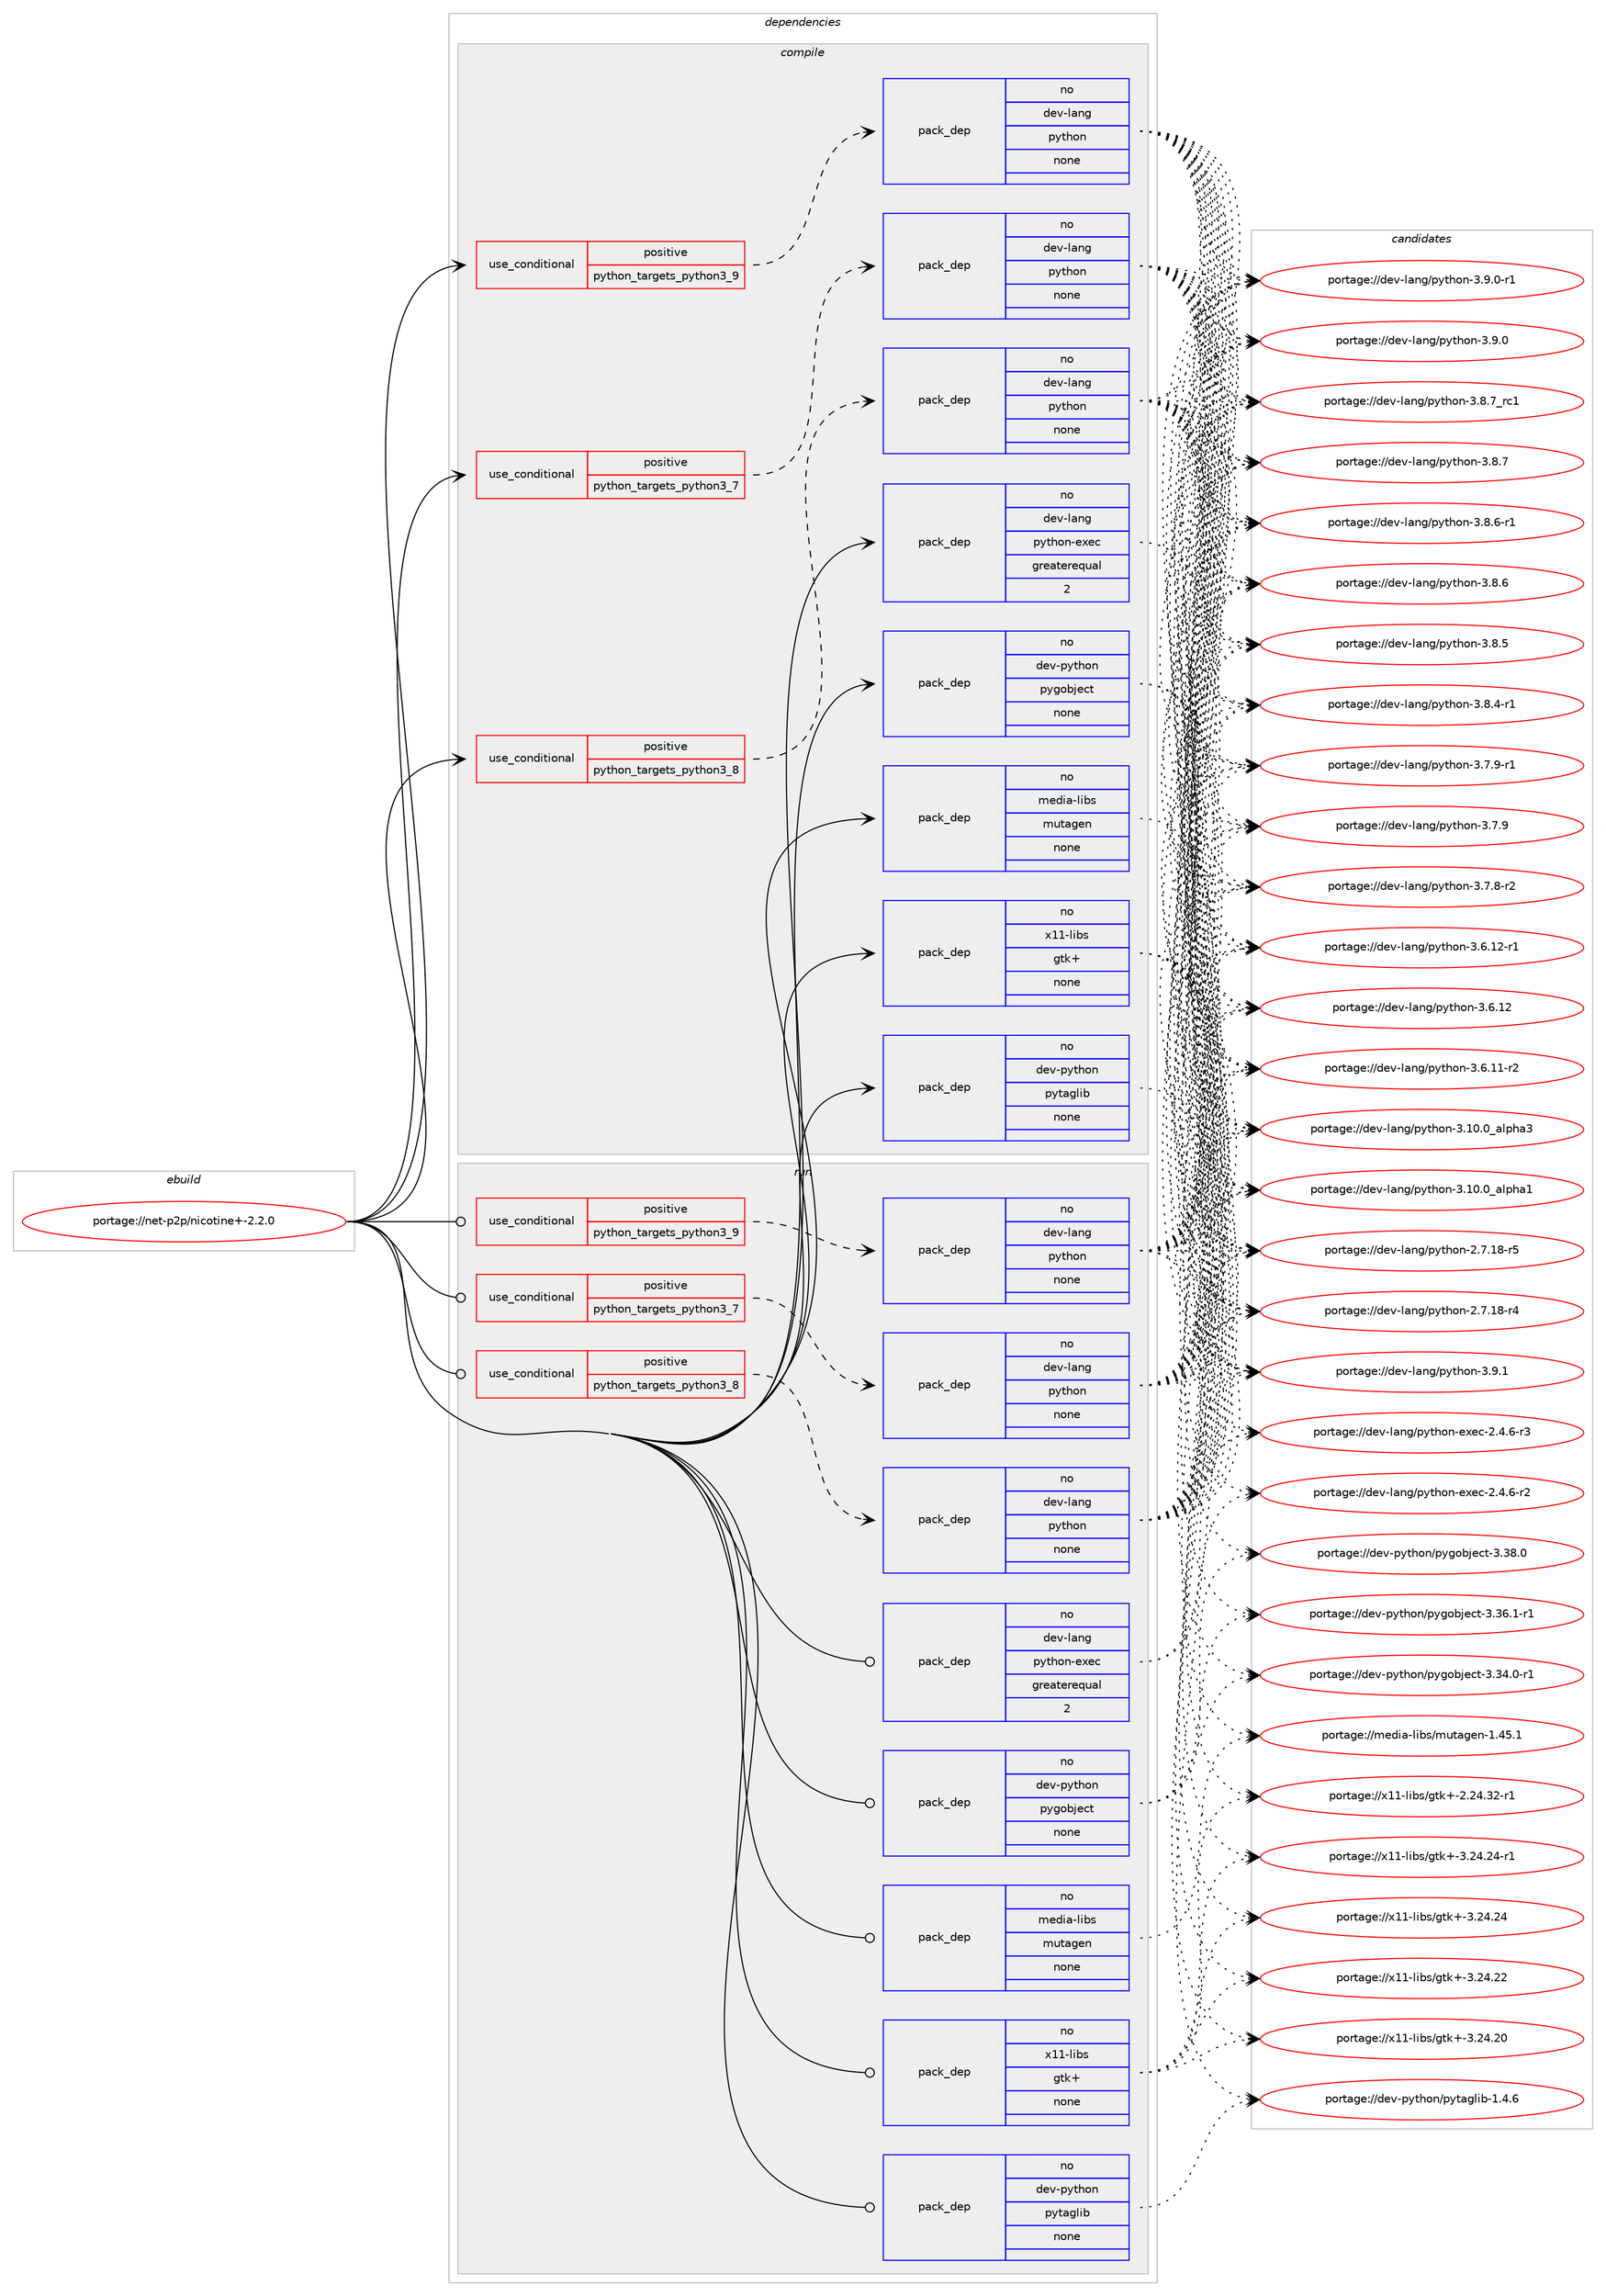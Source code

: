 digraph prolog {

# *************
# Graph options
# *************

newrank=true;
concentrate=true;
compound=true;
graph [rankdir=LR,fontname=Helvetica,fontsize=10,ranksep=1.5];#, ranksep=2.5, nodesep=0.2];
edge  [arrowhead=vee];
node  [fontname=Helvetica,fontsize=10];

# **********
# The ebuild
# **********

subgraph cluster_leftcol {
color=gray;
rank=same;
label=<<i>ebuild</i>>;
id [label="portage://net-p2p/nicotine+-2.2.0", color=red, width=4, href="../net-p2p/nicotine+-2.2.0.svg"];
}

# ****************
# The dependencies
# ****************

subgraph cluster_midcol {
color=gray;
label=<<i>dependencies</i>>;
subgraph cluster_compile {
fillcolor="#eeeeee";
style=filled;
label=<<i>compile</i>>;
subgraph cond1839 {
dependency7170 [label=<<TABLE BORDER="0" CELLBORDER="1" CELLSPACING="0" CELLPADDING="4"><TR><TD ROWSPAN="3" CELLPADDING="10">use_conditional</TD></TR><TR><TD>positive</TD></TR><TR><TD>python_targets_python3_7</TD></TR></TABLE>>, shape=none, color=red];
subgraph pack5244 {
dependency7171 [label=<<TABLE BORDER="0" CELLBORDER="1" CELLSPACING="0" CELLPADDING="4" WIDTH="220"><TR><TD ROWSPAN="6" CELLPADDING="30">pack_dep</TD></TR><TR><TD WIDTH="110">no</TD></TR><TR><TD>dev-lang</TD></TR><TR><TD>python</TD></TR><TR><TD>none</TD></TR><TR><TD></TD></TR></TABLE>>, shape=none, color=blue];
}
dependency7170:e -> dependency7171:w [weight=20,style="dashed",arrowhead="vee"];
}
id:e -> dependency7170:w [weight=20,style="solid",arrowhead="vee"];
subgraph cond1840 {
dependency7172 [label=<<TABLE BORDER="0" CELLBORDER="1" CELLSPACING="0" CELLPADDING="4"><TR><TD ROWSPAN="3" CELLPADDING="10">use_conditional</TD></TR><TR><TD>positive</TD></TR><TR><TD>python_targets_python3_8</TD></TR></TABLE>>, shape=none, color=red];
subgraph pack5245 {
dependency7173 [label=<<TABLE BORDER="0" CELLBORDER="1" CELLSPACING="0" CELLPADDING="4" WIDTH="220"><TR><TD ROWSPAN="6" CELLPADDING="30">pack_dep</TD></TR><TR><TD WIDTH="110">no</TD></TR><TR><TD>dev-lang</TD></TR><TR><TD>python</TD></TR><TR><TD>none</TD></TR><TR><TD></TD></TR></TABLE>>, shape=none, color=blue];
}
dependency7172:e -> dependency7173:w [weight=20,style="dashed",arrowhead="vee"];
}
id:e -> dependency7172:w [weight=20,style="solid",arrowhead="vee"];
subgraph cond1841 {
dependency7174 [label=<<TABLE BORDER="0" CELLBORDER="1" CELLSPACING="0" CELLPADDING="4"><TR><TD ROWSPAN="3" CELLPADDING="10">use_conditional</TD></TR><TR><TD>positive</TD></TR><TR><TD>python_targets_python3_9</TD></TR></TABLE>>, shape=none, color=red];
subgraph pack5246 {
dependency7175 [label=<<TABLE BORDER="0" CELLBORDER="1" CELLSPACING="0" CELLPADDING="4" WIDTH="220"><TR><TD ROWSPAN="6" CELLPADDING="30">pack_dep</TD></TR><TR><TD WIDTH="110">no</TD></TR><TR><TD>dev-lang</TD></TR><TR><TD>python</TD></TR><TR><TD>none</TD></TR><TR><TD></TD></TR></TABLE>>, shape=none, color=blue];
}
dependency7174:e -> dependency7175:w [weight=20,style="dashed",arrowhead="vee"];
}
id:e -> dependency7174:w [weight=20,style="solid",arrowhead="vee"];
subgraph pack5247 {
dependency7176 [label=<<TABLE BORDER="0" CELLBORDER="1" CELLSPACING="0" CELLPADDING="4" WIDTH="220"><TR><TD ROWSPAN="6" CELLPADDING="30">pack_dep</TD></TR><TR><TD WIDTH="110">no</TD></TR><TR><TD>dev-lang</TD></TR><TR><TD>python-exec</TD></TR><TR><TD>greaterequal</TD></TR><TR><TD>2</TD></TR></TABLE>>, shape=none, color=blue];
}
id:e -> dependency7176:w [weight=20,style="solid",arrowhead="vee"];
subgraph pack5248 {
dependency7177 [label=<<TABLE BORDER="0" CELLBORDER="1" CELLSPACING="0" CELLPADDING="4" WIDTH="220"><TR><TD ROWSPAN="6" CELLPADDING="30">pack_dep</TD></TR><TR><TD WIDTH="110">no</TD></TR><TR><TD>dev-python</TD></TR><TR><TD>pygobject</TD></TR><TR><TD>none</TD></TR><TR><TD></TD></TR></TABLE>>, shape=none, color=blue];
}
id:e -> dependency7177:w [weight=20,style="solid",arrowhead="vee"];
subgraph pack5249 {
dependency7178 [label=<<TABLE BORDER="0" CELLBORDER="1" CELLSPACING="0" CELLPADDING="4" WIDTH="220"><TR><TD ROWSPAN="6" CELLPADDING="30">pack_dep</TD></TR><TR><TD WIDTH="110">no</TD></TR><TR><TD>dev-python</TD></TR><TR><TD>pytaglib</TD></TR><TR><TD>none</TD></TR><TR><TD></TD></TR></TABLE>>, shape=none, color=blue];
}
id:e -> dependency7178:w [weight=20,style="solid",arrowhead="vee"];
subgraph pack5250 {
dependency7179 [label=<<TABLE BORDER="0" CELLBORDER="1" CELLSPACING="0" CELLPADDING="4" WIDTH="220"><TR><TD ROWSPAN="6" CELLPADDING="30">pack_dep</TD></TR><TR><TD WIDTH="110">no</TD></TR><TR><TD>media-libs</TD></TR><TR><TD>mutagen</TD></TR><TR><TD>none</TD></TR><TR><TD></TD></TR></TABLE>>, shape=none, color=blue];
}
id:e -> dependency7179:w [weight=20,style="solid",arrowhead="vee"];
subgraph pack5251 {
dependency7180 [label=<<TABLE BORDER="0" CELLBORDER="1" CELLSPACING="0" CELLPADDING="4" WIDTH="220"><TR><TD ROWSPAN="6" CELLPADDING="30">pack_dep</TD></TR><TR><TD WIDTH="110">no</TD></TR><TR><TD>x11-libs</TD></TR><TR><TD>gtk+</TD></TR><TR><TD>none</TD></TR><TR><TD></TD></TR></TABLE>>, shape=none, color=blue];
}
id:e -> dependency7180:w [weight=20,style="solid",arrowhead="vee"];
}
subgraph cluster_compileandrun {
fillcolor="#eeeeee";
style=filled;
label=<<i>compile and run</i>>;
}
subgraph cluster_run {
fillcolor="#eeeeee";
style=filled;
label=<<i>run</i>>;
subgraph cond1842 {
dependency7181 [label=<<TABLE BORDER="0" CELLBORDER="1" CELLSPACING="0" CELLPADDING="4"><TR><TD ROWSPAN="3" CELLPADDING="10">use_conditional</TD></TR><TR><TD>positive</TD></TR><TR><TD>python_targets_python3_7</TD></TR></TABLE>>, shape=none, color=red];
subgraph pack5252 {
dependency7182 [label=<<TABLE BORDER="0" CELLBORDER="1" CELLSPACING="0" CELLPADDING="4" WIDTH="220"><TR><TD ROWSPAN="6" CELLPADDING="30">pack_dep</TD></TR><TR><TD WIDTH="110">no</TD></TR><TR><TD>dev-lang</TD></TR><TR><TD>python</TD></TR><TR><TD>none</TD></TR><TR><TD></TD></TR></TABLE>>, shape=none, color=blue];
}
dependency7181:e -> dependency7182:w [weight=20,style="dashed",arrowhead="vee"];
}
id:e -> dependency7181:w [weight=20,style="solid",arrowhead="odot"];
subgraph cond1843 {
dependency7183 [label=<<TABLE BORDER="0" CELLBORDER="1" CELLSPACING="0" CELLPADDING="4"><TR><TD ROWSPAN="3" CELLPADDING="10">use_conditional</TD></TR><TR><TD>positive</TD></TR><TR><TD>python_targets_python3_8</TD></TR></TABLE>>, shape=none, color=red];
subgraph pack5253 {
dependency7184 [label=<<TABLE BORDER="0" CELLBORDER="1" CELLSPACING="0" CELLPADDING="4" WIDTH="220"><TR><TD ROWSPAN="6" CELLPADDING="30">pack_dep</TD></TR><TR><TD WIDTH="110">no</TD></TR><TR><TD>dev-lang</TD></TR><TR><TD>python</TD></TR><TR><TD>none</TD></TR><TR><TD></TD></TR></TABLE>>, shape=none, color=blue];
}
dependency7183:e -> dependency7184:w [weight=20,style="dashed",arrowhead="vee"];
}
id:e -> dependency7183:w [weight=20,style="solid",arrowhead="odot"];
subgraph cond1844 {
dependency7185 [label=<<TABLE BORDER="0" CELLBORDER="1" CELLSPACING="0" CELLPADDING="4"><TR><TD ROWSPAN="3" CELLPADDING="10">use_conditional</TD></TR><TR><TD>positive</TD></TR><TR><TD>python_targets_python3_9</TD></TR></TABLE>>, shape=none, color=red];
subgraph pack5254 {
dependency7186 [label=<<TABLE BORDER="0" CELLBORDER="1" CELLSPACING="0" CELLPADDING="4" WIDTH="220"><TR><TD ROWSPAN="6" CELLPADDING="30">pack_dep</TD></TR><TR><TD WIDTH="110">no</TD></TR><TR><TD>dev-lang</TD></TR><TR><TD>python</TD></TR><TR><TD>none</TD></TR><TR><TD></TD></TR></TABLE>>, shape=none, color=blue];
}
dependency7185:e -> dependency7186:w [weight=20,style="dashed",arrowhead="vee"];
}
id:e -> dependency7185:w [weight=20,style="solid",arrowhead="odot"];
subgraph pack5255 {
dependency7187 [label=<<TABLE BORDER="0" CELLBORDER="1" CELLSPACING="0" CELLPADDING="4" WIDTH="220"><TR><TD ROWSPAN="6" CELLPADDING="30">pack_dep</TD></TR><TR><TD WIDTH="110">no</TD></TR><TR><TD>dev-lang</TD></TR><TR><TD>python-exec</TD></TR><TR><TD>greaterequal</TD></TR><TR><TD>2</TD></TR></TABLE>>, shape=none, color=blue];
}
id:e -> dependency7187:w [weight=20,style="solid",arrowhead="odot"];
subgraph pack5256 {
dependency7188 [label=<<TABLE BORDER="0" CELLBORDER="1" CELLSPACING="0" CELLPADDING="4" WIDTH="220"><TR><TD ROWSPAN="6" CELLPADDING="30">pack_dep</TD></TR><TR><TD WIDTH="110">no</TD></TR><TR><TD>dev-python</TD></TR><TR><TD>pygobject</TD></TR><TR><TD>none</TD></TR><TR><TD></TD></TR></TABLE>>, shape=none, color=blue];
}
id:e -> dependency7188:w [weight=20,style="solid",arrowhead="odot"];
subgraph pack5257 {
dependency7189 [label=<<TABLE BORDER="0" CELLBORDER="1" CELLSPACING="0" CELLPADDING="4" WIDTH="220"><TR><TD ROWSPAN="6" CELLPADDING="30">pack_dep</TD></TR><TR><TD WIDTH="110">no</TD></TR><TR><TD>dev-python</TD></TR><TR><TD>pytaglib</TD></TR><TR><TD>none</TD></TR><TR><TD></TD></TR></TABLE>>, shape=none, color=blue];
}
id:e -> dependency7189:w [weight=20,style="solid",arrowhead="odot"];
subgraph pack5258 {
dependency7190 [label=<<TABLE BORDER="0" CELLBORDER="1" CELLSPACING="0" CELLPADDING="4" WIDTH="220"><TR><TD ROWSPAN="6" CELLPADDING="30">pack_dep</TD></TR><TR><TD WIDTH="110">no</TD></TR><TR><TD>media-libs</TD></TR><TR><TD>mutagen</TD></TR><TR><TD>none</TD></TR><TR><TD></TD></TR></TABLE>>, shape=none, color=blue];
}
id:e -> dependency7190:w [weight=20,style="solid",arrowhead="odot"];
subgraph pack5259 {
dependency7191 [label=<<TABLE BORDER="0" CELLBORDER="1" CELLSPACING="0" CELLPADDING="4" WIDTH="220"><TR><TD ROWSPAN="6" CELLPADDING="30">pack_dep</TD></TR><TR><TD WIDTH="110">no</TD></TR><TR><TD>x11-libs</TD></TR><TR><TD>gtk+</TD></TR><TR><TD>none</TD></TR><TR><TD></TD></TR></TABLE>>, shape=none, color=blue];
}
id:e -> dependency7191:w [weight=20,style="solid",arrowhead="odot"];
}
}

# **************
# The candidates
# **************

subgraph cluster_choices {
rank=same;
color=gray;
label=<<i>candidates</i>>;

subgraph choice5244 {
color=black;
nodesep=1;
choice100101118451089711010347112121116104111110455146574649 [label="portage://dev-lang/python-3.9.1", color=red, width=4,href="../dev-lang/python-3.9.1.svg"];
choice1001011184510897110103471121211161041111104551465746484511449 [label="portage://dev-lang/python-3.9.0-r1", color=red, width=4,href="../dev-lang/python-3.9.0-r1.svg"];
choice100101118451089711010347112121116104111110455146574648 [label="portage://dev-lang/python-3.9.0", color=red, width=4,href="../dev-lang/python-3.9.0.svg"];
choice100101118451089711010347112121116104111110455146564655951149949 [label="portage://dev-lang/python-3.8.7_rc1", color=red, width=4,href="../dev-lang/python-3.8.7_rc1.svg"];
choice100101118451089711010347112121116104111110455146564655 [label="portage://dev-lang/python-3.8.7", color=red, width=4,href="../dev-lang/python-3.8.7.svg"];
choice1001011184510897110103471121211161041111104551465646544511449 [label="portage://dev-lang/python-3.8.6-r1", color=red, width=4,href="../dev-lang/python-3.8.6-r1.svg"];
choice100101118451089711010347112121116104111110455146564654 [label="portage://dev-lang/python-3.8.6", color=red, width=4,href="../dev-lang/python-3.8.6.svg"];
choice100101118451089711010347112121116104111110455146564653 [label="portage://dev-lang/python-3.8.5", color=red, width=4,href="../dev-lang/python-3.8.5.svg"];
choice1001011184510897110103471121211161041111104551465646524511449 [label="portage://dev-lang/python-3.8.4-r1", color=red, width=4,href="../dev-lang/python-3.8.4-r1.svg"];
choice1001011184510897110103471121211161041111104551465546574511449 [label="portage://dev-lang/python-3.7.9-r1", color=red, width=4,href="../dev-lang/python-3.7.9-r1.svg"];
choice100101118451089711010347112121116104111110455146554657 [label="portage://dev-lang/python-3.7.9", color=red, width=4,href="../dev-lang/python-3.7.9.svg"];
choice1001011184510897110103471121211161041111104551465546564511450 [label="portage://dev-lang/python-3.7.8-r2", color=red, width=4,href="../dev-lang/python-3.7.8-r2.svg"];
choice100101118451089711010347112121116104111110455146544649504511449 [label="portage://dev-lang/python-3.6.12-r1", color=red, width=4,href="../dev-lang/python-3.6.12-r1.svg"];
choice10010111845108971101034711212111610411111045514654464950 [label="portage://dev-lang/python-3.6.12", color=red, width=4,href="../dev-lang/python-3.6.12.svg"];
choice100101118451089711010347112121116104111110455146544649494511450 [label="portage://dev-lang/python-3.6.11-r2", color=red, width=4,href="../dev-lang/python-3.6.11-r2.svg"];
choice1001011184510897110103471121211161041111104551464948464895971081121049751 [label="portage://dev-lang/python-3.10.0_alpha3", color=red, width=4,href="../dev-lang/python-3.10.0_alpha3.svg"];
choice1001011184510897110103471121211161041111104551464948464895971081121049749 [label="portage://dev-lang/python-3.10.0_alpha1", color=red, width=4,href="../dev-lang/python-3.10.0_alpha1.svg"];
choice100101118451089711010347112121116104111110455046554649564511453 [label="portage://dev-lang/python-2.7.18-r5", color=red, width=4,href="../dev-lang/python-2.7.18-r5.svg"];
choice100101118451089711010347112121116104111110455046554649564511452 [label="portage://dev-lang/python-2.7.18-r4", color=red, width=4,href="../dev-lang/python-2.7.18-r4.svg"];
dependency7171:e -> choice100101118451089711010347112121116104111110455146574649:w [style=dotted,weight="100"];
dependency7171:e -> choice1001011184510897110103471121211161041111104551465746484511449:w [style=dotted,weight="100"];
dependency7171:e -> choice100101118451089711010347112121116104111110455146574648:w [style=dotted,weight="100"];
dependency7171:e -> choice100101118451089711010347112121116104111110455146564655951149949:w [style=dotted,weight="100"];
dependency7171:e -> choice100101118451089711010347112121116104111110455146564655:w [style=dotted,weight="100"];
dependency7171:e -> choice1001011184510897110103471121211161041111104551465646544511449:w [style=dotted,weight="100"];
dependency7171:e -> choice100101118451089711010347112121116104111110455146564654:w [style=dotted,weight="100"];
dependency7171:e -> choice100101118451089711010347112121116104111110455146564653:w [style=dotted,weight="100"];
dependency7171:e -> choice1001011184510897110103471121211161041111104551465646524511449:w [style=dotted,weight="100"];
dependency7171:e -> choice1001011184510897110103471121211161041111104551465546574511449:w [style=dotted,weight="100"];
dependency7171:e -> choice100101118451089711010347112121116104111110455146554657:w [style=dotted,weight="100"];
dependency7171:e -> choice1001011184510897110103471121211161041111104551465546564511450:w [style=dotted,weight="100"];
dependency7171:e -> choice100101118451089711010347112121116104111110455146544649504511449:w [style=dotted,weight="100"];
dependency7171:e -> choice10010111845108971101034711212111610411111045514654464950:w [style=dotted,weight="100"];
dependency7171:e -> choice100101118451089711010347112121116104111110455146544649494511450:w [style=dotted,weight="100"];
dependency7171:e -> choice1001011184510897110103471121211161041111104551464948464895971081121049751:w [style=dotted,weight="100"];
dependency7171:e -> choice1001011184510897110103471121211161041111104551464948464895971081121049749:w [style=dotted,weight="100"];
dependency7171:e -> choice100101118451089711010347112121116104111110455046554649564511453:w [style=dotted,weight="100"];
dependency7171:e -> choice100101118451089711010347112121116104111110455046554649564511452:w [style=dotted,weight="100"];
}
subgraph choice5245 {
color=black;
nodesep=1;
choice100101118451089711010347112121116104111110455146574649 [label="portage://dev-lang/python-3.9.1", color=red, width=4,href="../dev-lang/python-3.9.1.svg"];
choice1001011184510897110103471121211161041111104551465746484511449 [label="portage://dev-lang/python-3.9.0-r1", color=red, width=4,href="../dev-lang/python-3.9.0-r1.svg"];
choice100101118451089711010347112121116104111110455146574648 [label="portage://dev-lang/python-3.9.0", color=red, width=4,href="../dev-lang/python-3.9.0.svg"];
choice100101118451089711010347112121116104111110455146564655951149949 [label="portage://dev-lang/python-3.8.7_rc1", color=red, width=4,href="../dev-lang/python-3.8.7_rc1.svg"];
choice100101118451089711010347112121116104111110455146564655 [label="portage://dev-lang/python-3.8.7", color=red, width=4,href="../dev-lang/python-3.8.7.svg"];
choice1001011184510897110103471121211161041111104551465646544511449 [label="portage://dev-lang/python-3.8.6-r1", color=red, width=4,href="../dev-lang/python-3.8.6-r1.svg"];
choice100101118451089711010347112121116104111110455146564654 [label="portage://dev-lang/python-3.8.6", color=red, width=4,href="../dev-lang/python-3.8.6.svg"];
choice100101118451089711010347112121116104111110455146564653 [label="portage://dev-lang/python-3.8.5", color=red, width=4,href="../dev-lang/python-3.8.5.svg"];
choice1001011184510897110103471121211161041111104551465646524511449 [label="portage://dev-lang/python-3.8.4-r1", color=red, width=4,href="../dev-lang/python-3.8.4-r1.svg"];
choice1001011184510897110103471121211161041111104551465546574511449 [label="portage://dev-lang/python-3.7.9-r1", color=red, width=4,href="../dev-lang/python-3.7.9-r1.svg"];
choice100101118451089711010347112121116104111110455146554657 [label="portage://dev-lang/python-3.7.9", color=red, width=4,href="../dev-lang/python-3.7.9.svg"];
choice1001011184510897110103471121211161041111104551465546564511450 [label="portage://dev-lang/python-3.7.8-r2", color=red, width=4,href="../dev-lang/python-3.7.8-r2.svg"];
choice100101118451089711010347112121116104111110455146544649504511449 [label="portage://dev-lang/python-3.6.12-r1", color=red, width=4,href="../dev-lang/python-3.6.12-r1.svg"];
choice10010111845108971101034711212111610411111045514654464950 [label="portage://dev-lang/python-3.6.12", color=red, width=4,href="../dev-lang/python-3.6.12.svg"];
choice100101118451089711010347112121116104111110455146544649494511450 [label="portage://dev-lang/python-3.6.11-r2", color=red, width=4,href="../dev-lang/python-3.6.11-r2.svg"];
choice1001011184510897110103471121211161041111104551464948464895971081121049751 [label="portage://dev-lang/python-3.10.0_alpha3", color=red, width=4,href="../dev-lang/python-3.10.0_alpha3.svg"];
choice1001011184510897110103471121211161041111104551464948464895971081121049749 [label="portage://dev-lang/python-3.10.0_alpha1", color=red, width=4,href="../dev-lang/python-3.10.0_alpha1.svg"];
choice100101118451089711010347112121116104111110455046554649564511453 [label="portage://dev-lang/python-2.7.18-r5", color=red, width=4,href="../dev-lang/python-2.7.18-r5.svg"];
choice100101118451089711010347112121116104111110455046554649564511452 [label="portage://dev-lang/python-2.7.18-r4", color=red, width=4,href="../dev-lang/python-2.7.18-r4.svg"];
dependency7173:e -> choice100101118451089711010347112121116104111110455146574649:w [style=dotted,weight="100"];
dependency7173:e -> choice1001011184510897110103471121211161041111104551465746484511449:w [style=dotted,weight="100"];
dependency7173:e -> choice100101118451089711010347112121116104111110455146574648:w [style=dotted,weight="100"];
dependency7173:e -> choice100101118451089711010347112121116104111110455146564655951149949:w [style=dotted,weight="100"];
dependency7173:e -> choice100101118451089711010347112121116104111110455146564655:w [style=dotted,weight="100"];
dependency7173:e -> choice1001011184510897110103471121211161041111104551465646544511449:w [style=dotted,weight="100"];
dependency7173:e -> choice100101118451089711010347112121116104111110455146564654:w [style=dotted,weight="100"];
dependency7173:e -> choice100101118451089711010347112121116104111110455146564653:w [style=dotted,weight="100"];
dependency7173:e -> choice1001011184510897110103471121211161041111104551465646524511449:w [style=dotted,weight="100"];
dependency7173:e -> choice1001011184510897110103471121211161041111104551465546574511449:w [style=dotted,weight="100"];
dependency7173:e -> choice100101118451089711010347112121116104111110455146554657:w [style=dotted,weight="100"];
dependency7173:e -> choice1001011184510897110103471121211161041111104551465546564511450:w [style=dotted,weight="100"];
dependency7173:e -> choice100101118451089711010347112121116104111110455146544649504511449:w [style=dotted,weight="100"];
dependency7173:e -> choice10010111845108971101034711212111610411111045514654464950:w [style=dotted,weight="100"];
dependency7173:e -> choice100101118451089711010347112121116104111110455146544649494511450:w [style=dotted,weight="100"];
dependency7173:e -> choice1001011184510897110103471121211161041111104551464948464895971081121049751:w [style=dotted,weight="100"];
dependency7173:e -> choice1001011184510897110103471121211161041111104551464948464895971081121049749:w [style=dotted,weight="100"];
dependency7173:e -> choice100101118451089711010347112121116104111110455046554649564511453:w [style=dotted,weight="100"];
dependency7173:e -> choice100101118451089711010347112121116104111110455046554649564511452:w [style=dotted,weight="100"];
}
subgraph choice5246 {
color=black;
nodesep=1;
choice100101118451089711010347112121116104111110455146574649 [label="portage://dev-lang/python-3.9.1", color=red, width=4,href="../dev-lang/python-3.9.1.svg"];
choice1001011184510897110103471121211161041111104551465746484511449 [label="portage://dev-lang/python-3.9.0-r1", color=red, width=4,href="../dev-lang/python-3.9.0-r1.svg"];
choice100101118451089711010347112121116104111110455146574648 [label="portage://dev-lang/python-3.9.0", color=red, width=4,href="../dev-lang/python-3.9.0.svg"];
choice100101118451089711010347112121116104111110455146564655951149949 [label="portage://dev-lang/python-3.8.7_rc1", color=red, width=4,href="../dev-lang/python-3.8.7_rc1.svg"];
choice100101118451089711010347112121116104111110455146564655 [label="portage://dev-lang/python-3.8.7", color=red, width=4,href="../dev-lang/python-3.8.7.svg"];
choice1001011184510897110103471121211161041111104551465646544511449 [label="portage://dev-lang/python-3.8.6-r1", color=red, width=4,href="../dev-lang/python-3.8.6-r1.svg"];
choice100101118451089711010347112121116104111110455146564654 [label="portage://dev-lang/python-3.8.6", color=red, width=4,href="../dev-lang/python-3.8.6.svg"];
choice100101118451089711010347112121116104111110455146564653 [label="portage://dev-lang/python-3.8.5", color=red, width=4,href="../dev-lang/python-3.8.5.svg"];
choice1001011184510897110103471121211161041111104551465646524511449 [label="portage://dev-lang/python-3.8.4-r1", color=red, width=4,href="../dev-lang/python-3.8.4-r1.svg"];
choice1001011184510897110103471121211161041111104551465546574511449 [label="portage://dev-lang/python-3.7.9-r1", color=red, width=4,href="../dev-lang/python-3.7.9-r1.svg"];
choice100101118451089711010347112121116104111110455146554657 [label="portage://dev-lang/python-3.7.9", color=red, width=4,href="../dev-lang/python-3.7.9.svg"];
choice1001011184510897110103471121211161041111104551465546564511450 [label="portage://dev-lang/python-3.7.8-r2", color=red, width=4,href="../dev-lang/python-3.7.8-r2.svg"];
choice100101118451089711010347112121116104111110455146544649504511449 [label="portage://dev-lang/python-3.6.12-r1", color=red, width=4,href="../dev-lang/python-3.6.12-r1.svg"];
choice10010111845108971101034711212111610411111045514654464950 [label="portage://dev-lang/python-3.6.12", color=red, width=4,href="../dev-lang/python-3.6.12.svg"];
choice100101118451089711010347112121116104111110455146544649494511450 [label="portage://dev-lang/python-3.6.11-r2", color=red, width=4,href="../dev-lang/python-3.6.11-r2.svg"];
choice1001011184510897110103471121211161041111104551464948464895971081121049751 [label="portage://dev-lang/python-3.10.0_alpha3", color=red, width=4,href="../dev-lang/python-3.10.0_alpha3.svg"];
choice1001011184510897110103471121211161041111104551464948464895971081121049749 [label="portage://dev-lang/python-3.10.0_alpha1", color=red, width=4,href="../dev-lang/python-3.10.0_alpha1.svg"];
choice100101118451089711010347112121116104111110455046554649564511453 [label="portage://dev-lang/python-2.7.18-r5", color=red, width=4,href="../dev-lang/python-2.7.18-r5.svg"];
choice100101118451089711010347112121116104111110455046554649564511452 [label="portage://dev-lang/python-2.7.18-r4", color=red, width=4,href="../dev-lang/python-2.7.18-r4.svg"];
dependency7175:e -> choice100101118451089711010347112121116104111110455146574649:w [style=dotted,weight="100"];
dependency7175:e -> choice1001011184510897110103471121211161041111104551465746484511449:w [style=dotted,weight="100"];
dependency7175:e -> choice100101118451089711010347112121116104111110455146574648:w [style=dotted,weight="100"];
dependency7175:e -> choice100101118451089711010347112121116104111110455146564655951149949:w [style=dotted,weight="100"];
dependency7175:e -> choice100101118451089711010347112121116104111110455146564655:w [style=dotted,weight="100"];
dependency7175:e -> choice1001011184510897110103471121211161041111104551465646544511449:w [style=dotted,weight="100"];
dependency7175:e -> choice100101118451089711010347112121116104111110455146564654:w [style=dotted,weight="100"];
dependency7175:e -> choice100101118451089711010347112121116104111110455146564653:w [style=dotted,weight="100"];
dependency7175:e -> choice1001011184510897110103471121211161041111104551465646524511449:w [style=dotted,weight="100"];
dependency7175:e -> choice1001011184510897110103471121211161041111104551465546574511449:w [style=dotted,weight="100"];
dependency7175:e -> choice100101118451089711010347112121116104111110455146554657:w [style=dotted,weight="100"];
dependency7175:e -> choice1001011184510897110103471121211161041111104551465546564511450:w [style=dotted,weight="100"];
dependency7175:e -> choice100101118451089711010347112121116104111110455146544649504511449:w [style=dotted,weight="100"];
dependency7175:e -> choice10010111845108971101034711212111610411111045514654464950:w [style=dotted,weight="100"];
dependency7175:e -> choice100101118451089711010347112121116104111110455146544649494511450:w [style=dotted,weight="100"];
dependency7175:e -> choice1001011184510897110103471121211161041111104551464948464895971081121049751:w [style=dotted,weight="100"];
dependency7175:e -> choice1001011184510897110103471121211161041111104551464948464895971081121049749:w [style=dotted,weight="100"];
dependency7175:e -> choice100101118451089711010347112121116104111110455046554649564511453:w [style=dotted,weight="100"];
dependency7175:e -> choice100101118451089711010347112121116104111110455046554649564511452:w [style=dotted,weight="100"];
}
subgraph choice5247 {
color=black;
nodesep=1;
choice10010111845108971101034711212111610411111045101120101994550465246544511451 [label="portage://dev-lang/python-exec-2.4.6-r3", color=red, width=4,href="../dev-lang/python-exec-2.4.6-r3.svg"];
choice10010111845108971101034711212111610411111045101120101994550465246544511450 [label="portage://dev-lang/python-exec-2.4.6-r2", color=red, width=4,href="../dev-lang/python-exec-2.4.6-r2.svg"];
dependency7176:e -> choice10010111845108971101034711212111610411111045101120101994550465246544511451:w [style=dotted,weight="100"];
dependency7176:e -> choice10010111845108971101034711212111610411111045101120101994550465246544511450:w [style=dotted,weight="100"];
}
subgraph choice5248 {
color=black;
nodesep=1;
choice1001011184511212111610411111047112121103111981061019911645514651564648 [label="portage://dev-python/pygobject-3.38.0", color=red, width=4,href="../dev-python/pygobject-3.38.0.svg"];
choice10010111845112121116104111110471121211031119810610199116455146515446494511449 [label="portage://dev-python/pygobject-3.36.1-r1", color=red, width=4,href="../dev-python/pygobject-3.36.1-r1.svg"];
choice10010111845112121116104111110471121211031119810610199116455146515246484511449 [label="portage://dev-python/pygobject-3.34.0-r1", color=red, width=4,href="../dev-python/pygobject-3.34.0-r1.svg"];
dependency7177:e -> choice1001011184511212111610411111047112121103111981061019911645514651564648:w [style=dotted,weight="100"];
dependency7177:e -> choice10010111845112121116104111110471121211031119810610199116455146515446494511449:w [style=dotted,weight="100"];
dependency7177:e -> choice10010111845112121116104111110471121211031119810610199116455146515246484511449:w [style=dotted,weight="100"];
}
subgraph choice5249 {
color=black;
nodesep=1;
choice10010111845112121116104111110471121211169710310810598454946524654 [label="portage://dev-python/pytaglib-1.4.6", color=red, width=4,href="../dev-python/pytaglib-1.4.6.svg"];
dependency7178:e -> choice10010111845112121116104111110471121211169710310810598454946524654:w [style=dotted,weight="100"];
}
subgraph choice5250 {
color=black;
nodesep=1;
choice109101100105974510810598115471091171169710310111045494652534649 [label="portage://media-libs/mutagen-1.45.1", color=red, width=4,href="../media-libs/mutagen-1.45.1.svg"];
dependency7179:e -> choice109101100105974510810598115471091171169710310111045494652534649:w [style=dotted,weight="100"];
}
subgraph choice5251 {
color=black;
nodesep=1;
choice12049494510810598115471031161074345514650524650524511449 [label="portage://x11-libs/gtk+-3.24.24-r1", color=red, width=4,href="../x11-libs/gtk+-3.24.24-r1.svg"];
choice1204949451081059811547103116107434551465052465052 [label="portage://x11-libs/gtk+-3.24.24", color=red, width=4,href="../x11-libs/gtk+-3.24.24.svg"];
choice1204949451081059811547103116107434551465052465050 [label="portage://x11-libs/gtk+-3.24.22", color=red, width=4,href="../x11-libs/gtk+-3.24.22.svg"];
choice1204949451081059811547103116107434551465052465048 [label="portage://x11-libs/gtk+-3.24.20", color=red, width=4,href="../x11-libs/gtk+-3.24.20.svg"];
choice12049494510810598115471031161074345504650524651504511449 [label="portage://x11-libs/gtk+-2.24.32-r1", color=red, width=4,href="../x11-libs/gtk+-2.24.32-r1.svg"];
dependency7180:e -> choice12049494510810598115471031161074345514650524650524511449:w [style=dotted,weight="100"];
dependency7180:e -> choice1204949451081059811547103116107434551465052465052:w [style=dotted,weight="100"];
dependency7180:e -> choice1204949451081059811547103116107434551465052465050:w [style=dotted,weight="100"];
dependency7180:e -> choice1204949451081059811547103116107434551465052465048:w [style=dotted,weight="100"];
dependency7180:e -> choice12049494510810598115471031161074345504650524651504511449:w [style=dotted,weight="100"];
}
subgraph choice5252 {
color=black;
nodesep=1;
choice100101118451089711010347112121116104111110455146574649 [label="portage://dev-lang/python-3.9.1", color=red, width=4,href="../dev-lang/python-3.9.1.svg"];
choice1001011184510897110103471121211161041111104551465746484511449 [label="portage://dev-lang/python-3.9.0-r1", color=red, width=4,href="../dev-lang/python-3.9.0-r1.svg"];
choice100101118451089711010347112121116104111110455146574648 [label="portage://dev-lang/python-3.9.0", color=red, width=4,href="../dev-lang/python-3.9.0.svg"];
choice100101118451089711010347112121116104111110455146564655951149949 [label="portage://dev-lang/python-3.8.7_rc1", color=red, width=4,href="../dev-lang/python-3.8.7_rc1.svg"];
choice100101118451089711010347112121116104111110455146564655 [label="portage://dev-lang/python-3.8.7", color=red, width=4,href="../dev-lang/python-3.8.7.svg"];
choice1001011184510897110103471121211161041111104551465646544511449 [label="portage://dev-lang/python-3.8.6-r1", color=red, width=4,href="../dev-lang/python-3.8.6-r1.svg"];
choice100101118451089711010347112121116104111110455146564654 [label="portage://dev-lang/python-3.8.6", color=red, width=4,href="../dev-lang/python-3.8.6.svg"];
choice100101118451089711010347112121116104111110455146564653 [label="portage://dev-lang/python-3.8.5", color=red, width=4,href="../dev-lang/python-3.8.5.svg"];
choice1001011184510897110103471121211161041111104551465646524511449 [label="portage://dev-lang/python-3.8.4-r1", color=red, width=4,href="../dev-lang/python-3.8.4-r1.svg"];
choice1001011184510897110103471121211161041111104551465546574511449 [label="portage://dev-lang/python-3.7.9-r1", color=red, width=4,href="../dev-lang/python-3.7.9-r1.svg"];
choice100101118451089711010347112121116104111110455146554657 [label="portage://dev-lang/python-3.7.9", color=red, width=4,href="../dev-lang/python-3.7.9.svg"];
choice1001011184510897110103471121211161041111104551465546564511450 [label="portage://dev-lang/python-3.7.8-r2", color=red, width=4,href="../dev-lang/python-3.7.8-r2.svg"];
choice100101118451089711010347112121116104111110455146544649504511449 [label="portage://dev-lang/python-3.6.12-r1", color=red, width=4,href="../dev-lang/python-3.6.12-r1.svg"];
choice10010111845108971101034711212111610411111045514654464950 [label="portage://dev-lang/python-3.6.12", color=red, width=4,href="../dev-lang/python-3.6.12.svg"];
choice100101118451089711010347112121116104111110455146544649494511450 [label="portage://dev-lang/python-3.6.11-r2", color=red, width=4,href="../dev-lang/python-3.6.11-r2.svg"];
choice1001011184510897110103471121211161041111104551464948464895971081121049751 [label="portage://dev-lang/python-3.10.0_alpha3", color=red, width=4,href="../dev-lang/python-3.10.0_alpha3.svg"];
choice1001011184510897110103471121211161041111104551464948464895971081121049749 [label="portage://dev-lang/python-3.10.0_alpha1", color=red, width=4,href="../dev-lang/python-3.10.0_alpha1.svg"];
choice100101118451089711010347112121116104111110455046554649564511453 [label="portage://dev-lang/python-2.7.18-r5", color=red, width=4,href="../dev-lang/python-2.7.18-r5.svg"];
choice100101118451089711010347112121116104111110455046554649564511452 [label="portage://dev-lang/python-2.7.18-r4", color=red, width=4,href="../dev-lang/python-2.7.18-r4.svg"];
dependency7182:e -> choice100101118451089711010347112121116104111110455146574649:w [style=dotted,weight="100"];
dependency7182:e -> choice1001011184510897110103471121211161041111104551465746484511449:w [style=dotted,weight="100"];
dependency7182:e -> choice100101118451089711010347112121116104111110455146574648:w [style=dotted,weight="100"];
dependency7182:e -> choice100101118451089711010347112121116104111110455146564655951149949:w [style=dotted,weight="100"];
dependency7182:e -> choice100101118451089711010347112121116104111110455146564655:w [style=dotted,weight="100"];
dependency7182:e -> choice1001011184510897110103471121211161041111104551465646544511449:w [style=dotted,weight="100"];
dependency7182:e -> choice100101118451089711010347112121116104111110455146564654:w [style=dotted,weight="100"];
dependency7182:e -> choice100101118451089711010347112121116104111110455146564653:w [style=dotted,weight="100"];
dependency7182:e -> choice1001011184510897110103471121211161041111104551465646524511449:w [style=dotted,weight="100"];
dependency7182:e -> choice1001011184510897110103471121211161041111104551465546574511449:w [style=dotted,weight="100"];
dependency7182:e -> choice100101118451089711010347112121116104111110455146554657:w [style=dotted,weight="100"];
dependency7182:e -> choice1001011184510897110103471121211161041111104551465546564511450:w [style=dotted,weight="100"];
dependency7182:e -> choice100101118451089711010347112121116104111110455146544649504511449:w [style=dotted,weight="100"];
dependency7182:e -> choice10010111845108971101034711212111610411111045514654464950:w [style=dotted,weight="100"];
dependency7182:e -> choice100101118451089711010347112121116104111110455146544649494511450:w [style=dotted,weight="100"];
dependency7182:e -> choice1001011184510897110103471121211161041111104551464948464895971081121049751:w [style=dotted,weight="100"];
dependency7182:e -> choice1001011184510897110103471121211161041111104551464948464895971081121049749:w [style=dotted,weight="100"];
dependency7182:e -> choice100101118451089711010347112121116104111110455046554649564511453:w [style=dotted,weight="100"];
dependency7182:e -> choice100101118451089711010347112121116104111110455046554649564511452:w [style=dotted,weight="100"];
}
subgraph choice5253 {
color=black;
nodesep=1;
choice100101118451089711010347112121116104111110455146574649 [label="portage://dev-lang/python-3.9.1", color=red, width=4,href="../dev-lang/python-3.9.1.svg"];
choice1001011184510897110103471121211161041111104551465746484511449 [label="portage://dev-lang/python-3.9.0-r1", color=red, width=4,href="../dev-lang/python-3.9.0-r1.svg"];
choice100101118451089711010347112121116104111110455146574648 [label="portage://dev-lang/python-3.9.0", color=red, width=4,href="../dev-lang/python-3.9.0.svg"];
choice100101118451089711010347112121116104111110455146564655951149949 [label="portage://dev-lang/python-3.8.7_rc1", color=red, width=4,href="../dev-lang/python-3.8.7_rc1.svg"];
choice100101118451089711010347112121116104111110455146564655 [label="portage://dev-lang/python-3.8.7", color=red, width=4,href="../dev-lang/python-3.8.7.svg"];
choice1001011184510897110103471121211161041111104551465646544511449 [label="portage://dev-lang/python-3.8.6-r1", color=red, width=4,href="../dev-lang/python-3.8.6-r1.svg"];
choice100101118451089711010347112121116104111110455146564654 [label="portage://dev-lang/python-3.8.6", color=red, width=4,href="../dev-lang/python-3.8.6.svg"];
choice100101118451089711010347112121116104111110455146564653 [label="portage://dev-lang/python-3.8.5", color=red, width=4,href="../dev-lang/python-3.8.5.svg"];
choice1001011184510897110103471121211161041111104551465646524511449 [label="portage://dev-lang/python-3.8.4-r1", color=red, width=4,href="../dev-lang/python-3.8.4-r1.svg"];
choice1001011184510897110103471121211161041111104551465546574511449 [label="portage://dev-lang/python-3.7.9-r1", color=red, width=4,href="../dev-lang/python-3.7.9-r1.svg"];
choice100101118451089711010347112121116104111110455146554657 [label="portage://dev-lang/python-3.7.9", color=red, width=4,href="../dev-lang/python-3.7.9.svg"];
choice1001011184510897110103471121211161041111104551465546564511450 [label="portage://dev-lang/python-3.7.8-r2", color=red, width=4,href="../dev-lang/python-3.7.8-r2.svg"];
choice100101118451089711010347112121116104111110455146544649504511449 [label="portage://dev-lang/python-3.6.12-r1", color=red, width=4,href="../dev-lang/python-3.6.12-r1.svg"];
choice10010111845108971101034711212111610411111045514654464950 [label="portage://dev-lang/python-3.6.12", color=red, width=4,href="../dev-lang/python-3.6.12.svg"];
choice100101118451089711010347112121116104111110455146544649494511450 [label="portage://dev-lang/python-3.6.11-r2", color=red, width=4,href="../dev-lang/python-3.6.11-r2.svg"];
choice1001011184510897110103471121211161041111104551464948464895971081121049751 [label="portage://dev-lang/python-3.10.0_alpha3", color=red, width=4,href="../dev-lang/python-3.10.0_alpha3.svg"];
choice1001011184510897110103471121211161041111104551464948464895971081121049749 [label="portage://dev-lang/python-3.10.0_alpha1", color=red, width=4,href="../dev-lang/python-3.10.0_alpha1.svg"];
choice100101118451089711010347112121116104111110455046554649564511453 [label="portage://dev-lang/python-2.7.18-r5", color=red, width=4,href="../dev-lang/python-2.7.18-r5.svg"];
choice100101118451089711010347112121116104111110455046554649564511452 [label="portage://dev-lang/python-2.7.18-r4", color=red, width=4,href="../dev-lang/python-2.7.18-r4.svg"];
dependency7184:e -> choice100101118451089711010347112121116104111110455146574649:w [style=dotted,weight="100"];
dependency7184:e -> choice1001011184510897110103471121211161041111104551465746484511449:w [style=dotted,weight="100"];
dependency7184:e -> choice100101118451089711010347112121116104111110455146574648:w [style=dotted,weight="100"];
dependency7184:e -> choice100101118451089711010347112121116104111110455146564655951149949:w [style=dotted,weight="100"];
dependency7184:e -> choice100101118451089711010347112121116104111110455146564655:w [style=dotted,weight="100"];
dependency7184:e -> choice1001011184510897110103471121211161041111104551465646544511449:w [style=dotted,weight="100"];
dependency7184:e -> choice100101118451089711010347112121116104111110455146564654:w [style=dotted,weight="100"];
dependency7184:e -> choice100101118451089711010347112121116104111110455146564653:w [style=dotted,weight="100"];
dependency7184:e -> choice1001011184510897110103471121211161041111104551465646524511449:w [style=dotted,weight="100"];
dependency7184:e -> choice1001011184510897110103471121211161041111104551465546574511449:w [style=dotted,weight="100"];
dependency7184:e -> choice100101118451089711010347112121116104111110455146554657:w [style=dotted,weight="100"];
dependency7184:e -> choice1001011184510897110103471121211161041111104551465546564511450:w [style=dotted,weight="100"];
dependency7184:e -> choice100101118451089711010347112121116104111110455146544649504511449:w [style=dotted,weight="100"];
dependency7184:e -> choice10010111845108971101034711212111610411111045514654464950:w [style=dotted,weight="100"];
dependency7184:e -> choice100101118451089711010347112121116104111110455146544649494511450:w [style=dotted,weight="100"];
dependency7184:e -> choice1001011184510897110103471121211161041111104551464948464895971081121049751:w [style=dotted,weight="100"];
dependency7184:e -> choice1001011184510897110103471121211161041111104551464948464895971081121049749:w [style=dotted,weight="100"];
dependency7184:e -> choice100101118451089711010347112121116104111110455046554649564511453:w [style=dotted,weight="100"];
dependency7184:e -> choice100101118451089711010347112121116104111110455046554649564511452:w [style=dotted,weight="100"];
}
subgraph choice5254 {
color=black;
nodesep=1;
choice100101118451089711010347112121116104111110455146574649 [label="portage://dev-lang/python-3.9.1", color=red, width=4,href="../dev-lang/python-3.9.1.svg"];
choice1001011184510897110103471121211161041111104551465746484511449 [label="portage://dev-lang/python-3.9.0-r1", color=red, width=4,href="../dev-lang/python-3.9.0-r1.svg"];
choice100101118451089711010347112121116104111110455146574648 [label="portage://dev-lang/python-3.9.0", color=red, width=4,href="../dev-lang/python-3.9.0.svg"];
choice100101118451089711010347112121116104111110455146564655951149949 [label="portage://dev-lang/python-3.8.7_rc1", color=red, width=4,href="../dev-lang/python-3.8.7_rc1.svg"];
choice100101118451089711010347112121116104111110455146564655 [label="portage://dev-lang/python-3.8.7", color=red, width=4,href="../dev-lang/python-3.8.7.svg"];
choice1001011184510897110103471121211161041111104551465646544511449 [label="portage://dev-lang/python-3.8.6-r1", color=red, width=4,href="../dev-lang/python-3.8.6-r1.svg"];
choice100101118451089711010347112121116104111110455146564654 [label="portage://dev-lang/python-3.8.6", color=red, width=4,href="../dev-lang/python-3.8.6.svg"];
choice100101118451089711010347112121116104111110455146564653 [label="portage://dev-lang/python-3.8.5", color=red, width=4,href="../dev-lang/python-3.8.5.svg"];
choice1001011184510897110103471121211161041111104551465646524511449 [label="portage://dev-lang/python-3.8.4-r1", color=red, width=4,href="../dev-lang/python-3.8.4-r1.svg"];
choice1001011184510897110103471121211161041111104551465546574511449 [label="portage://dev-lang/python-3.7.9-r1", color=red, width=4,href="../dev-lang/python-3.7.9-r1.svg"];
choice100101118451089711010347112121116104111110455146554657 [label="portage://dev-lang/python-3.7.9", color=red, width=4,href="../dev-lang/python-3.7.9.svg"];
choice1001011184510897110103471121211161041111104551465546564511450 [label="portage://dev-lang/python-3.7.8-r2", color=red, width=4,href="../dev-lang/python-3.7.8-r2.svg"];
choice100101118451089711010347112121116104111110455146544649504511449 [label="portage://dev-lang/python-3.6.12-r1", color=red, width=4,href="../dev-lang/python-3.6.12-r1.svg"];
choice10010111845108971101034711212111610411111045514654464950 [label="portage://dev-lang/python-3.6.12", color=red, width=4,href="../dev-lang/python-3.6.12.svg"];
choice100101118451089711010347112121116104111110455146544649494511450 [label="portage://dev-lang/python-3.6.11-r2", color=red, width=4,href="../dev-lang/python-3.6.11-r2.svg"];
choice1001011184510897110103471121211161041111104551464948464895971081121049751 [label="portage://dev-lang/python-3.10.0_alpha3", color=red, width=4,href="../dev-lang/python-3.10.0_alpha3.svg"];
choice1001011184510897110103471121211161041111104551464948464895971081121049749 [label="portage://dev-lang/python-3.10.0_alpha1", color=red, width=4,href="../dev-lang/python-3.10.0_alpha1.svg"];
choice100101118451089711010347112121116104111110455046554649564511453 [label="portage://dev-lang/python-2.7.18-r5", color=red, width=4,href="../dev-lang/python-2.7.18-r5.svg"];
choice100101118451089711010347112121116104111110455046554649564511452 [label="portage://dev-lang/python-2.7.18-r4", color=red, width=4,href="../dev-lang/python-2.7.18-r4.svg"];
dependency7186:e -> choice100101118451089711010347112121116104111110455146574649:w [style=dotted,weight="100"];
dependency7186:e -> choice1001011184510897110103471121211161041111104551465746484511449:w [style=dotted,weight="100"];
dependency7186:e -> choice100101118451089711010347112121116104111110455146574648:w [style=dotted,weight="100"];
dependency7186:e -> choice100101118451089711010347112121116104111110455146564655951149949:w [style=dotted,weight="100"];
dependency7186:e -> choice100101118451089711010347112121116104111110455146564655:w [style=dotted,weight="100"];
dependency7186:e -> choice1001011184510897110103471121211161041111104551465646544511449:w [style=dotted,weight="100"];
dependency7186:e -> choice100101118451089711010347112121116104111110455146564654:w [style=dotted,weight="100"];
dependency7186:e -> choice100101118451089711010347112121116104111110455146564653:w [style=dotted,weight="100"];
dependency7186:e -> choice1001011184510897110103471121211161041111104551465646524511449:w [style=dotted,weight="100"];
dependency7186:e -> choice1001011184510897110103471121211161041111104551465546574511449:w [style=dotted,weight="100"];
dependency7186:e -> choice100101118451089711010347112121116104111110455146554657:w [style=dotted,weight="100"];
dependency7186:e -> choice1001011184510897110103471121211161041111104551465546564511450:w [style=dotted,weight="100"];
dependency7186:e -> choice100101118451089711010347112121116104111110455146544649504511449:w [style=dotted,weight="100"];
dependency7186:e -> choice10010111845108971101034711212111610411111045514654464950:w [style=dotted,weight="100"];
dependency7186:e -> choice100101118451089711010347112121116104111110455146544649494511450:w [style=dotted,weight="100"];
dependency7186:e -> choice1001011184510897110103471121211161041111104551464948464895971081121049751:w [style=dotted,weight="100"];
dependency7186:e -> choice1001011184510897110103471121211161041111104551464948464895971081121049749:w [style=dotted,weight="100"];
dependency7186:e -> choice100101118451089711010347112121116104111110455046554649564511453:w [style=dotted,weight="100"];
dependency7186:e -> choice100101118451089711010347112121116104111110455046554649564511452:w [style=dotted,weight="100"];
}
subgraph choice5255 {
color=black;
nodesep=1;
choice10010111845108971101034711212111610411111045101120101994550465246544511451 [label="portage://dev-lang/python-exec-2.4.6-r3", color=red, width=4,href="../dev-lang/python-exec-2.4.6-r3.svg"];
choice10010111845108971101034711212111610411111045101120101994550465246544511450 [label="portage://dev-lang/python-exec-2.4.6-r2", color=red, width=4,href="../dev-lang/python-exec-2.4.6-r2.svg"];
dependency7187:e -> choice10010111845108971101034711212111610411111045101120101994550465246544511451:w [style=dotted,weight="100"];
dependency7187:e -> choice10010111845108971101034711212111610411111045101120101994550465246544511450:w [style=dotted,weight="100"];
}
subgraph choice5256 {
color=black;
nodesep=1;
choice1001011184511212111610411111047112121103111981061019911645514651564648 [label="portage://dev-python/pygobject-3.38.0", color=red, width=4,href="../dev-python/pygobject-3.38.0.svg"];
choice10010111845112121116104111110471121211031119810610199116455146515446494511449 [label="portage://dev-python/pygobject-3.36.1-r1", color=red, width=4,href="../dev-python/pygobject-3.36.1-r1.svg"];
choice10010111845112121116104111110471121211031119810610199116455146515246484511449 [label="portage://dev-python/pygobject-3.34.0-r1", color=red, width=4,href="../dev-python/pygobject-3.34.0-r1.svg"];
dependency7188:e -> choice1001011184511212111610411111047112121103111981061019911645514651564648:w [style=dotted,weight="100"];
dependency7188:e -> choice10010111845112121116104111110471121211031119810610199116455146515446494511449:w [style=dotted,weight="100"];
dependency7188:e -> choice10010111845112121116104111110471121211031119810610199116455146515246484511449:w [style=dotted,weight="100"];
}
subgraph choice5257 {
color=black;
nodesep=1;
choice10010111845112121116104111110471121211169710310810598454946524654 [label="portage://dev-python/pytaglib-1.4.6", color=red, width=4,href="../dev-python/pytaglib-1.4.6.svg"];
dependency7189:e -> choice10010111845112121116104111110471121211169710310810598454946524654:w [style=dotted,weight="100"];
}
subgraph choice5258 {
color=black;
nodesep=1;
choice109101100105974510810598115471091171169710310111045494652534649 [label="portage://media-libs/mutagen-1.45.1", color=red, width=4,href="../media-libs/mutagen-1.45.1.svg"];
dependency7190:e -> choice109101100105974510810598115471091171169710310111045494652534649:w [style=dotted,weight="100"];
}
subgraph choice5259 {
color=black;
nodesep=1;
choice12049494510810598115471031161074345514650524650524511449 [label="portage://x11-libs/gtk+-3.24.24-r1", color=red, width=4,href="../x11-libs/gtk+-3.24.24-r1.svg"];
choice1204949451081059811547103116107434551465052465052 [label="portage://x11-libs/gtk+-3.24.24", color=red, width=4,href="../x11-libs/gtk+-3.24.24.svg"];
choice1204949451081059811547103116107434551465052465050 [label="portage://x11-libs/gtk+-3.24.22", color=red, width=4,href="../x11-libs/gtk+-3.24.22.svg"];
choice1204949451081059811547103116107434551465052465048 [label="portage://x11-libs/gtk+-3.24.20", color=red, width=4,href="../x11-libs/gtk+-3.24.20.svg"];
choice12049494510810598115471031161074345504650524651504511449 [label="portage://x11-libs/gtk+-2.24.32-r1", color=red, width=4,href="../x11-libs/gtk+-2.24.32-r1.svg"];
dependency7191:e -> choice12049494510810598115471031161074345514650524650524511449:w [style=dotted,weight="100"];
dependency7191:e -> choice1204949451081059811547103116107434551465052465052:w [style=dotted,weight="100"];
dependency7191:e -> choice1204949451081059811547103116107434551465052465050:w [style=dotted,weight="100"];
dependency7191:e -> choice1204949451081059811547103116107434551465052465048:w [style=dotted,weight="100"];
dependency7191:e -> choice12049494510810598115471031161074345504650524651504511449:w [style=dotted,weight="100"];
}
}

}
